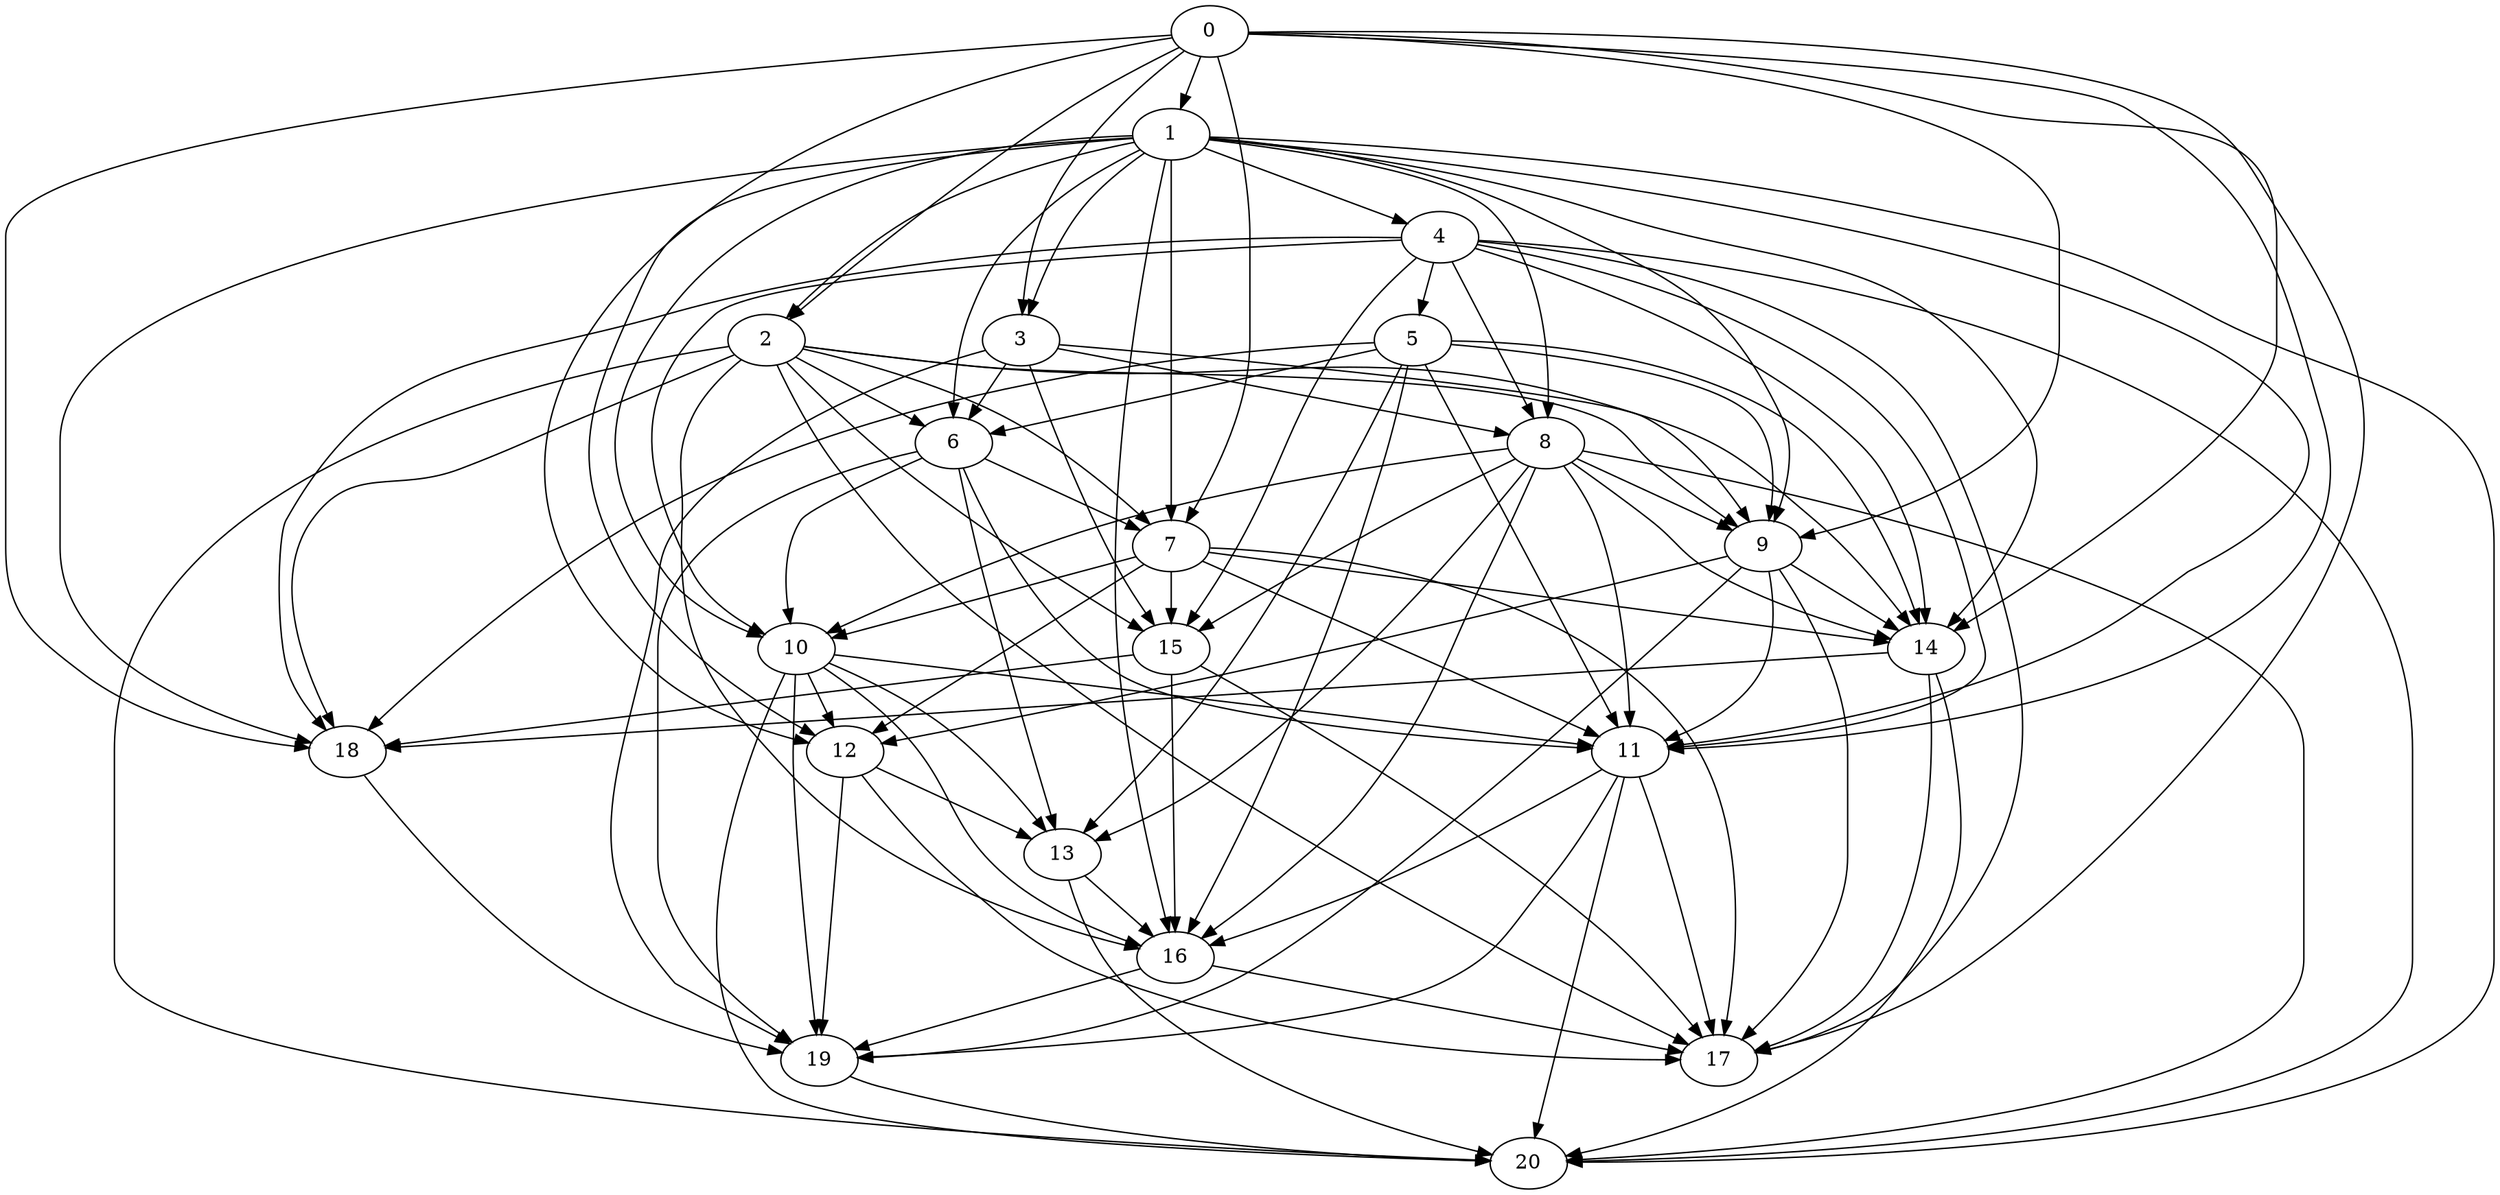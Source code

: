digraph "Random_Nodes_21_Density_4.90_CCR_0.10_WeightType_Random" {
	graph ["Duplicate states"=0,
		GraphType=Random,
		"Max states in OPEN"=0,
		Modes="120000ms; topo-ordered tasks, ; Pruning: task equivalence, fixed order ready list, ; F-value: ; Optimisation: best schedule length (\
SL) optimisation on equal, ",
		NumberOfTasks=21,
		"Pruned using list schedule length"=1,
		"States removed from OPEN"=0,
		TargetSystem="Homogeneous-4",
		"Time to schedule (ms)"=98,
		"Total idle time"=3011,
		"Total schedule length"=3561,
		"Total sequential time"=6232,
		"Total states created"=2
	];
	0	["Finish time"=364,
		Processor=0,
		"Start time"=0,
		Weight=364];
	1	["Finish time"=526,
		Processor=0,
		"Start time"=364,
		Weight=162];
	0 -> 1	[Weight=2];
	2	["Finish time"=893,
		Processor=1,
		"Start time"=529,
		Weight=364];
	0 -> 2	[Weight=3];
	3	["Finish time"=815,
		Processor=2,
		"Start time"=532,
		Weight=283];
	0 -> 3	[Weight=3];
	7	["Finish time"=1902,
		Processor=0,
		"Start time"=1578,
		Weight=324];
	0 -> 7	[Weight=6];
	9	["Finish time"=1382,
		Processor=1,
		"Start time"=1220,
		Weight=162];
	0 -> 9	[Weight=3];
	12	["Finish time"=2509,
		Processor=0,
		"Start time"=2104,
		Weight=405];
	0 -> 12	[Weight=8];
	14	["Finish time"=2066,
		Processor=2,
		"Start time"=1904,
		Weight=162];
	0 -> 14	[Weight=5];
	11	["Finish time"=2478,
		Processor=2,
		"Start time"=2114,
		Weight=364];
	0 -> 11	[Weight=8];
	18	["Finish time"=2674,
		Processor=1,
		"Start time"=2310,
		Weight=364];
	0 -> 18	[Weight=6];
	17	["Finish time"=3204,
		Processor=1,
		"Start time"=2961,
		Weight=243];
	0 -> 17	[Weight=5];
	4	["Finish time"=890,
		Processor=0,
		"Start time"=526,
		Weight=364];
	1 -> 4	[Weight=8];
	1 -> 2	[Weight=3];
	1 -> 3	[Weight=6];
	6	["Finish time"=1578,
		Processor=0,
		"Start time"=1173,
		Weight=405];
	1 -> 6	[Weight=9];
	1 -> 7	[Weight=3];
	8	["Finish time"=1220,
		Processor=1,
		"Start time"=896,
		Weight=324];
	1 -> 8	[Weight=10];
	10	["Finish time"=2104,
		Processor=0,
		"Start time"=1902,
		Weight=202];
	1 -> 10	[Weight=2];
	1 -> 9	[Weight=8];
	1 -> 12	[Weight=6];
	1 -> 14	[Weight=2];
	1 -> 11	[Weight=7];
	1 -> 18	[Weight=9];
	16	["Finish time"=2954,
		Processor=0,
		"Start time"=2873,
		Weight=81];
	1 -> 16	[Weight=6];
	20	["Finish time"=3561,
		Processor=0,
		"Start time"=3359,
		Weight=202];
	1 -> 20	[Weight=2];
	5	["Finish time"=1173,
		Processor=0,
		"Start time"=890,
		Weight=283];
	4 -> 5	[Weight=10];
	4 -> 8	[Weight=6];
	4 -> 10	[Weight=10];
	15	["Finish time"=2310,
		Processor=1,
		"Start time"=1905,
		Weight=405];
	4 -> 15	[Weight=2];
	4 -> 14	[Weight=9];
	4 -> 11	[Weight=4];
	4 -> 18	[Weight=3];
	4 -> 17	[Weight=7];
	4 -> 20	[Weight=10];
	2 -> 6	[Weight=8];
	2 -> 7	[Weight=2];
	2 -> 9	[Weight=3];
	2 -> 15	[Weight=2];
	2 -> 14	[Weight=3];
	2 -> 18	[Weight=5];
	2 -> 16	[Weight=4];
	2 -> 17	[Weight=8];
	2 -> 20	[Weight=2];
	3 -> 6	[Weight=5];
	3 -> 8	[Weight=8];
	3 -> 9	[Weight=6];
	3 -> 15	[Weight=5];
	19	["Finish time"=3359,
		Processor=0,
		"Start time"=2954,
		Weight=405];
	3 -> 19	[Weight=7];
	5 -> 6	[Weight=3];
	5 -> 9	[Weight=9];
	5 -> 14	[Weight=10];
	5 -> 11	[Weight=10];
	13	["Finish time"=2873,
		Processor=0,
		"Start time"=2509,
		Weight=364];
	5 -> 13	[Weight=2];
	5 -> 18	[Weight=10];
	5 -> 16	[Weight=7];
	6 -> 7	[Weight=9];
	6 -> 10	[Weight=9];
	6 -> 11	[Weight=9];
	6 -> 13	[Weight=10];
	6 -> 19	[Weight=8];
	7 -> 10	[Weight=10];
	7 -> 12	[Weight=10];
	7 -> 15	[Weight=3];
	7 -> 14	[Weight=2];
	7 -> 11	[Weight=4];
	7 -> 17	[Weight=5];
	8 -> 10	[Weight=5];
	8 -> 9	[Weight=7];
	8 -> 15	[Weight=5];
	8 -> 14	[Weight=2];
	8 -> 11	[Weight=7];
	8 -> 13	[Weight=7];
	8 -> 16	[Weight=7];
	8 -> 20	[Weight=9];
	10 -> 12	[Weight=9];
	10 -> 11	[Weight=10];
	10 -> 13	[Weight=6];
	10 -> 16	[Weight=5];
	10 -> 19	[Weight=2];
	10 -> 20	[Weight=9];
	9 -> 12	[Weight=6];
	9 -> 14	[Weight=10];
	9 -> 11	[Weight=3];
	9 -> 19	[Weight=8];
	9 -> 17	[Weight=9];
	12 -> 13	[Weight=3];
	12 -> 19	[Weight=9];
	12 -> 17	[Weight=6];
	15 -> 18	[Weight=7];
	15 -> 16	[Weight=10];
	15 -> 17	[Weight=9];
	14 -> 18	[Weight=7];
	14 -> 17	[Weight=5];
	14 -> 20	[Weight=7];
	11 -> 16	[Weight=6];
	11 -> 19	[Weight=6];
	11 -> 17	[Weight=6];
	11 -> 20	[Weight=6];
	13 -> 16	[Weight=2];
	13 -> 20	[Weight=5];
	18 -> 19	[Weight=2];
	16 -> 19	[Weight=2];
	16 -> 17	[Weight=7];
	19 -> 20	[Weight=3];
}
